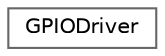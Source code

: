 digraph "Graphical Class Hierarchy"
{
 // LATEX_PDF_SIZE
  bgcolor="transparent";
  edge [fontname=Helvetica,fontsize=10,labelfontname=Helvetica,labelfontsize=10];
  node [fontname=Helvetica,fontsize=10,shape=box,height=0.2,width=0.4];
  rankdir="LR";
  Node0 [label="GPIODriver",height=0.2,width=0.4,color="grey40", fillcolor="white", style="filled",URL="$class_g_p_i_o_driver.html",tooltip="GPIO Driver Class."];
}
